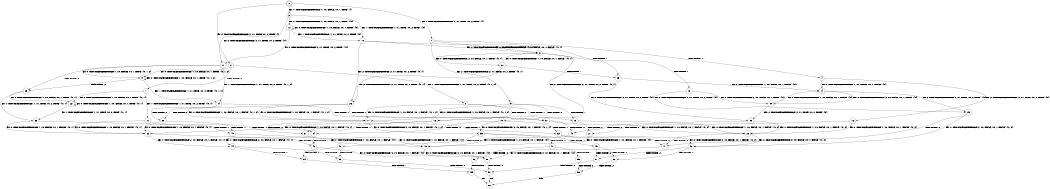 digraph BCG {
size = "7, 10.5";
center = TRUE;
node [shape = circle];
0 [peripheries = 2];
0 -> 1 [label = "EX !1 !ATOMIC_EXCH_BRANCH (1, +1, TRUE, +0, 2, TRUE) !{}"];
0 -> 2 [label = "EX !2 !ATOMIC_EXCH_BRANCH (2, +1, TRUE, +0, 2, TRUE) !{}"];
0 -> 3 [label = "EX !0 !ATOMIC_EXCH_BRANCH (1, +0, FALSE, +0, 1, TRUE) !{}"];
1 -> 4 [label = "TERMINATE !1"];
1 -> 5 [label = "EX !2 !ATOMIC_EXCH_BRANCH (2, +1, TRUE, +0, 2, TRUE) !{0, 1}"];
1 -> 6 [label = "EX !0 !ATOMIC_EXCH_BRANCH (1, +0, FALSE, +0, 1, FALSE) !{0, 1}"];
2 -> 7 [label = "TERMINATE !2"];
2 -> 8 [label = "EX !1 !ATOMIC_EXCH_BRANCH (1, +1, TRUE, +0, 2, TRUE) !{0, 1, 2}"];
2 -> 9 [label = "EX !0 !ATOMIC_EXCH_BRANCH (1, +0, FALSE, +0, 1, TRUE) !{0, 1, 2}"];
3 -> 10 [label = "EX !1 !ATOMIC_EXCH_BRANCH (1, +1, TRUE, +0, 2, TRUE) !{0}"];
3 -> 11 [label = "EX !2 !ATOMIC_EXCH_BRANCH (2, +1, TRUE, +0, 2, TRUE) !{0}"];
3 -> 12 [label = "EX !0 !ATOMIC_EXCH_BRANCH (1, +0, FALSE, +0, 1, TRUE) !{0}"];
4 -> 13 [label = "EX !2 !ATOMIC_EXCH_BRANCH (2, +1, TRUE, +0, 2, TRUE) !{0}"];
4 -> 14 [label = "EX !0 !ATOMIC_EXCH_BRANCH (1, +0, FALSE, +0, 1, FALSE) !{0}"];
5 -> 15 [label = "TERMINATE !1"];
5 -> 16 [label = "TERMINATE !2"];
5 -> 17 [label = "EX !0 !ATOMIC_EXCH_BRANCH (1, +0, FALSE, +0, 1, FALSE) !{0, 1, 2}"];
6 -> 18 [label = "TERMINATE !1"];
6 -> 19 [label = "EX !2 !ATOMIC_EXCH_BRANCH (2, +1, TRUE, +0, 2, TRUE) !{0, 1}"];
6 -> 20 [label = "EX !0 !ATOMIC_EXCH_BRANCH (2, +0, FALSE, +0, 1, TRUE) !{0, 1}"];
7 -> 21 [label = "EX !1 !ATOMIC_EXCH_BRANCH (1, +1, TRUE, +0, 2, TRUE) !{0, 1}"];
7 -> 22 [label = "EX !0 !ATOMIC_EXCH_BRANCH (1, +0, FALSE, +0, 1, TRUE) !{0, 1}"];
8 -> 15 [label = "TERMINATE !1"];
8 -> 16 [label = "TERMINATE !2"];
8 -> 17 [label = "EX !0 !ATOMIC_EXCH_BRANCH (1, +0, FALSE, +0, 1, FALSE) !{0, 1, 2}"];
9 -> 23 [label = "TERMINATE !2"];
9 -> 24 [label = "EX !1 !ATOMIC_EXCH_BRANCH (1, +1, TRUE, +0, 2, TRUE) !{0, 1, 2}"];
9 -> 9 [label = "EX !0 !ATOMIC_EXCH_BRANCH (1, +0, FALSE, +0, 1, TRUE) !{0, 1, 2}"];
10 -> 25 [label = "TERMINATE !1"];
10 -> 26 [label = "EX !2 !ATOMIC_EXCH_BRANCH (2, +1, TRUE, +0, 2, TRUE) !{0, 1}"];
10 -> 6 [label = "EX !0 !ATOMIC_EXCH_BRANCH (1, +0, FALSE, +0, 1, FALSE) !{0, 1}"];
11 -> 23 [label = "TERMINATE !2"];
11 -> 24 [label = "EX !1 !ATOMIC_EXCH_BRANCH (1, +1, TRUE, +0, 2, TRUE) !{0, 1, 2}"];
11 -> 9 [label = "EX !0 !ATOMIC_EXCH_BRANCH (1, +0, FALSE, +0, 1, TRUE) !{0, 1, 2}"];
12 -> 10 [label = "EX !1 !ATOMIC_EXCH_BRANCH (1, +1, TRUE, +0, 2, TRUE) !{0}"];
12 -> 11 [label = "EX !2 !ATOMIC_EXCH_BRANCH (2, +1, TRUE, +0, 2, TRUE) !{0}"];
12 -> 12 [label = "EX !0 !ATOMIC_EXCH_BRANCH (1, +0, FALSE, +0, 1, TRUE) !{0}"];
13 -> 27 [label = "TERMINATE !2"];
13 -> 28 [label = "EX !0 !ATOMIC_EXCH_BRANCH (1, +0, FALSE, +0, 1, FALSE) !{0, 2}"];
14 -> 29 [label = "EX !2 !ATOMIC_EXCH_BRANCH (2, +1, TRUE, +0, 2, TRUE) !{0}"];
14 -> 30 [label = "EX !0 !ATOMIC_EXCH_BRANCH (2, +0, FALSE, +0, 1, TRUE) !{0}"];
15 -> 27 [label = "TERMINATE !2"];
15 -> 28 [label = "EX !0 !ATOMIC_EXCH_BRANCH (1, +0, FALSE, +0, 1, FALSE) !{0, 2}"];
16 -> 31 [label = "TERMINATE !1"];
16 -> 32 [label = "EX !0 !ATOMIC_EXCH_BRANCH (1, +0, FALSE, +0, 1, FALSE) !{0, 1}"];
17 -> 33 [label = "TERMINATE !1"];
17 -> 34 [label = "TERMINATE !2"];
17 -> 35 [label = "EX !0 !ATOMIC_EXCH_BRANCH (2, +0, FALSE, +0, 1, FALSE) !{0, 1, 2}"];
18 -> 29 [label = "EX !2 !ATOMIC_EXCH_BRANCH (2, +1, TRUE, +0, 2, TRUE) !{0}"];
18 -> 30 [label = "EX !0 !ATOMIC_EXCH_BRANCH (2, +0, FALSE, +0, 1, TRUE) !{0}"];
19 -> 33 [label = "TERMINATE !1"];
19 -> 34 [label = "TERMINATE !2"];
19 -> 35 [label = "EX !0 !ATOMIC_EXCH_BRANCH (2, +0, FALSE, +0, 1, FALSE) !{0, 1, 2}"];
20 -> 25 [label = "TERMINATE !1"];
20 -> 26 [label = "EX !2 !ATOMIC_EXCH_BRANCH (2, +1, TRUE, +0, 2, TRUE) !{0, 1}"];
20 -> 6 [label = "EX !0 !ATOMIC_EXCH_BRANCH (1, +0, FALSE, +0, 1, FALSE) !{0, 1}"];
21 -> 31 [label = "TERMINATE !1"];
21 -> 32 [label = "EX !0 !ATOMIC_EXCH_BRANCH (1, +0, FALSE, +0, 1, FALSE) !{0, 1}"];
22 -> 36 [label = "EX !1 !ATOMIC_EXCH_BRANCH (1, +1, TRUE, +0, 2, TRUE) !{0, 1}"];
22 -> 22 [label = "EX !0 !ATOMIC_EXCH_BRANCH (1, +0, FALSE, +0, 1, TRUE) !{0, 1}"];
23 -> 36 [label = "EX !1 !ATOMIC_EXCH_BRANCH (1, +1, TRUE, +0, 2, TRUE) !{0, 1}"];
23 -> 22 [label = "EX !0 !ATOMIC_EXCH_BRANCH (1, +0, FALSE, +0, 1, TRUE) !{0, 1}"];
24 -> 37 [label = "TERMINATE !1"];
24 -> 38 [label = "TERMINATE !2"];
24 -> 17 [label = "EX !0 !ATOMIC_EXCH_BRANCH (1, +0, FALSE, +0, 1, FALSE) !{0, 1, 2}"];
25 -> 39 [label = "EX !2 !ATOMIC_EXCH_BRANCH (2, +1, TRUE, +0, 2, TRUE) !{0}"];
25 -> 14 [label = "EX !0 !ATOMIC_EXCH_BRANCH (1, +0, FALSE, +0, 1, FALSE) !{0}"];
26 -> 37 [label = "TERMINATE !1"];
26 -> 38 [label = "TERMINATE !2"];
26 -> 17 [label = "EX !0 !ATOMIC_EXCH_BRANCH (1, +0, FALSE, +0, 1, FALSE) !{0, 1, 2}"];
27 -> 40 [label = "EX !0 !ATOMIC_EXCH_BRANCH (1, +0, FALSE, +0, 1, FALSE) !{0}"];
28 -> 41 [label = "TERMINATE !2"];
28 -> 42 [label = "EX !0 !ATOMIC_EXCH_BRANCH (2, +0, FALSE, +0, 1, FALSE) !{0, 2}"];
29 -> 41 [label = "TERMINATE !2"];
29 -> 42 [label = "EX !0 !ATOMIC_EXCH_BRANCH (2, +0, FALSE, +0, 1, FALSE) !{0, 2}"];
30 -> 39 [label = "EX !2 !ATOMIC_EXCH_BRANCH (2, +1, TRUE, +0, 2, TRUE) !{0}"];
30 -> 14 [label = "EX !0 !ATOMIC_EXCH_BRANCH (1, +0, FALSE, +0, 1, FALSE) !{0}"];
31 -> 40 [label = "EX !0 !ATOMIC_EXCH_BRANCH (1, +0, FALSE, +0, 1, FALSE) !{0}"];
32 -> 43 [label = "TERMINATE !1"];
32 -> 44 [label = "EX !0 !ATOMIC_EXCH_BRANCH (2, +0, FALSE, +0, 1, FALSE) !{0, 1}"];
33 -> 41 [label = "TERMINATE !2"];
33 -> 42 [label = "EX !0 !ATOMIC_EXCH_BRANCH (2, +0, FALSE, +0, 1, FALSE) !{0, 2}"];
34 -> 43 [label = "TERMINATE !1"];
34 -> 44 [label = "EX !0 !ATOMIC_EXCH_BRANCH (2, +0, FALSE, +0, 1, FALSE) !{0, 1}"];
35 -> 45 [label = "TERMINATE !1"];
35 -> 46 [label = "TERMINATE !2"];
35 -> 47 [label = "TERMINATE !0"];
36 -> 48 [label = "TERMINATE !1"];
36 -> 32 [label = "EX !0 !ATOMIC_EXCH_BRANCH (1, +0, FALSE, +0, 1, FALSE) !{0, 1}"];
37 -> 49 [label = "TERMINATE !2"];
37 -> 28 [label = "EX !0 !ATOMIC_EXCH_BRANCH (1, +0, FALSE, +0, 1, FALSE) !{0, 2}"];
38 -> 48 [label = "TERMINATE !1"];
38 -> 32 [label = "EX !0 !ATOMIC_EXCH_BRANCH (1, +0, FALSE, +0, 1, FALSE) !{0, 1}"];
39 -> 49 [label = "TERMINATE !2"];
39 -> 28 [label = "EX !0 !ATOMIC_EXCH_BRANCH (1, +0, FALSE, +0, 1, FALSE) !{0, 2}"];
40 -> 50 [label = "EX !0 !ATOMIC_EXCH_BRANCH (2, +0, FALSE, +0, 1, FALSE) !{0}"];
41 -> 50 [label = "EX !0 !ATOMIC_EXCH_BRANCH (2, +0, FALSE, +0, 1, FALSE) !{0}"];
42 -> 51 [label = "TERMINATE !2"];
42 -> 52 [label = "TERMINATE !0"];
43 -> 50 [label = "EX !0 !ATOMIC_EXCH_BRANCH (2, +0, FALSE, +0, 1, FALSE) !{0}"];
44 -> 53 [label = "TERMINATE !1"];
44 -> 54 [label = "TERMINATE !0"];
45 -> 51 [label = "TERMINATE !2"];
45 -> 52 [label = "TERMINATE !0"];
46 -> 53 [label = "TERMINATE !1"];
46 -> 54 [label = "TERMINATE !0"];
47 -> 55 [label = "TERMINATE !1"];
47 -> 56 [label = "TERMINATE !2"];
48 -> 40 [label = "EX !0 !ATOMIC_EXCH_BRANCH (1, +0, FALSE, +0, 1, FALSE) !{0}"];
49 -> 40 [label = "EX !0 !ATOMIC_EXCH_BRANCH (1, +0, FALSE, +0, 1, FALSE) !{0}"];
50 -> 57 [label = "TERMINATE !0"];
51 -> 57 [label = "TERMINATE !0"];
52 -> 58 [label = "TERMINATE !2"];
53 -> 57 [label = "TERMINATE !0"];
54 -> 59 [label = "TERMINATE !1"];
55 -> 58 [label = "TERMINATE !2"];
56 -> 59 [label = "TERMINATE !1"];
57 -> 60 [label = "exit"];
58 -> 60 [label = "exit"];
59 -> 60 [label = "exit"];
}
